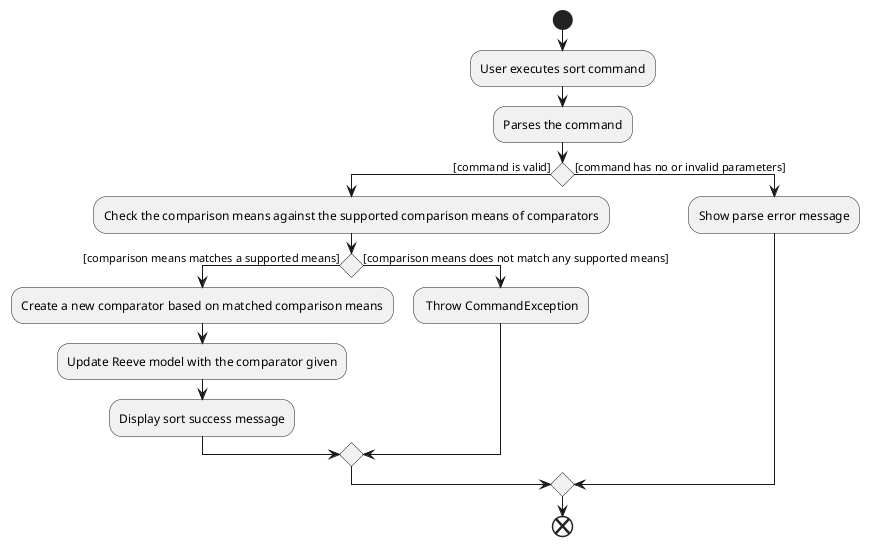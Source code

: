 @startuml
start
:User executes sort command;
:Parses the command;
if () then ([command is valid])
    :Check the comparison means against the supported comparison means of comparators;
    if () then ([comparison means matches a supported means])
    :Create a new comparator based on matched comparison means;
    :Update Reeve model with the comparator given;
    :Display sort success message;
    else ([comparison means does not match any supported means])
    : Throw CommandException;
    endif
else ([command has no or invalid parameters])
    :Show parse error message;
endif
end
@enduml
